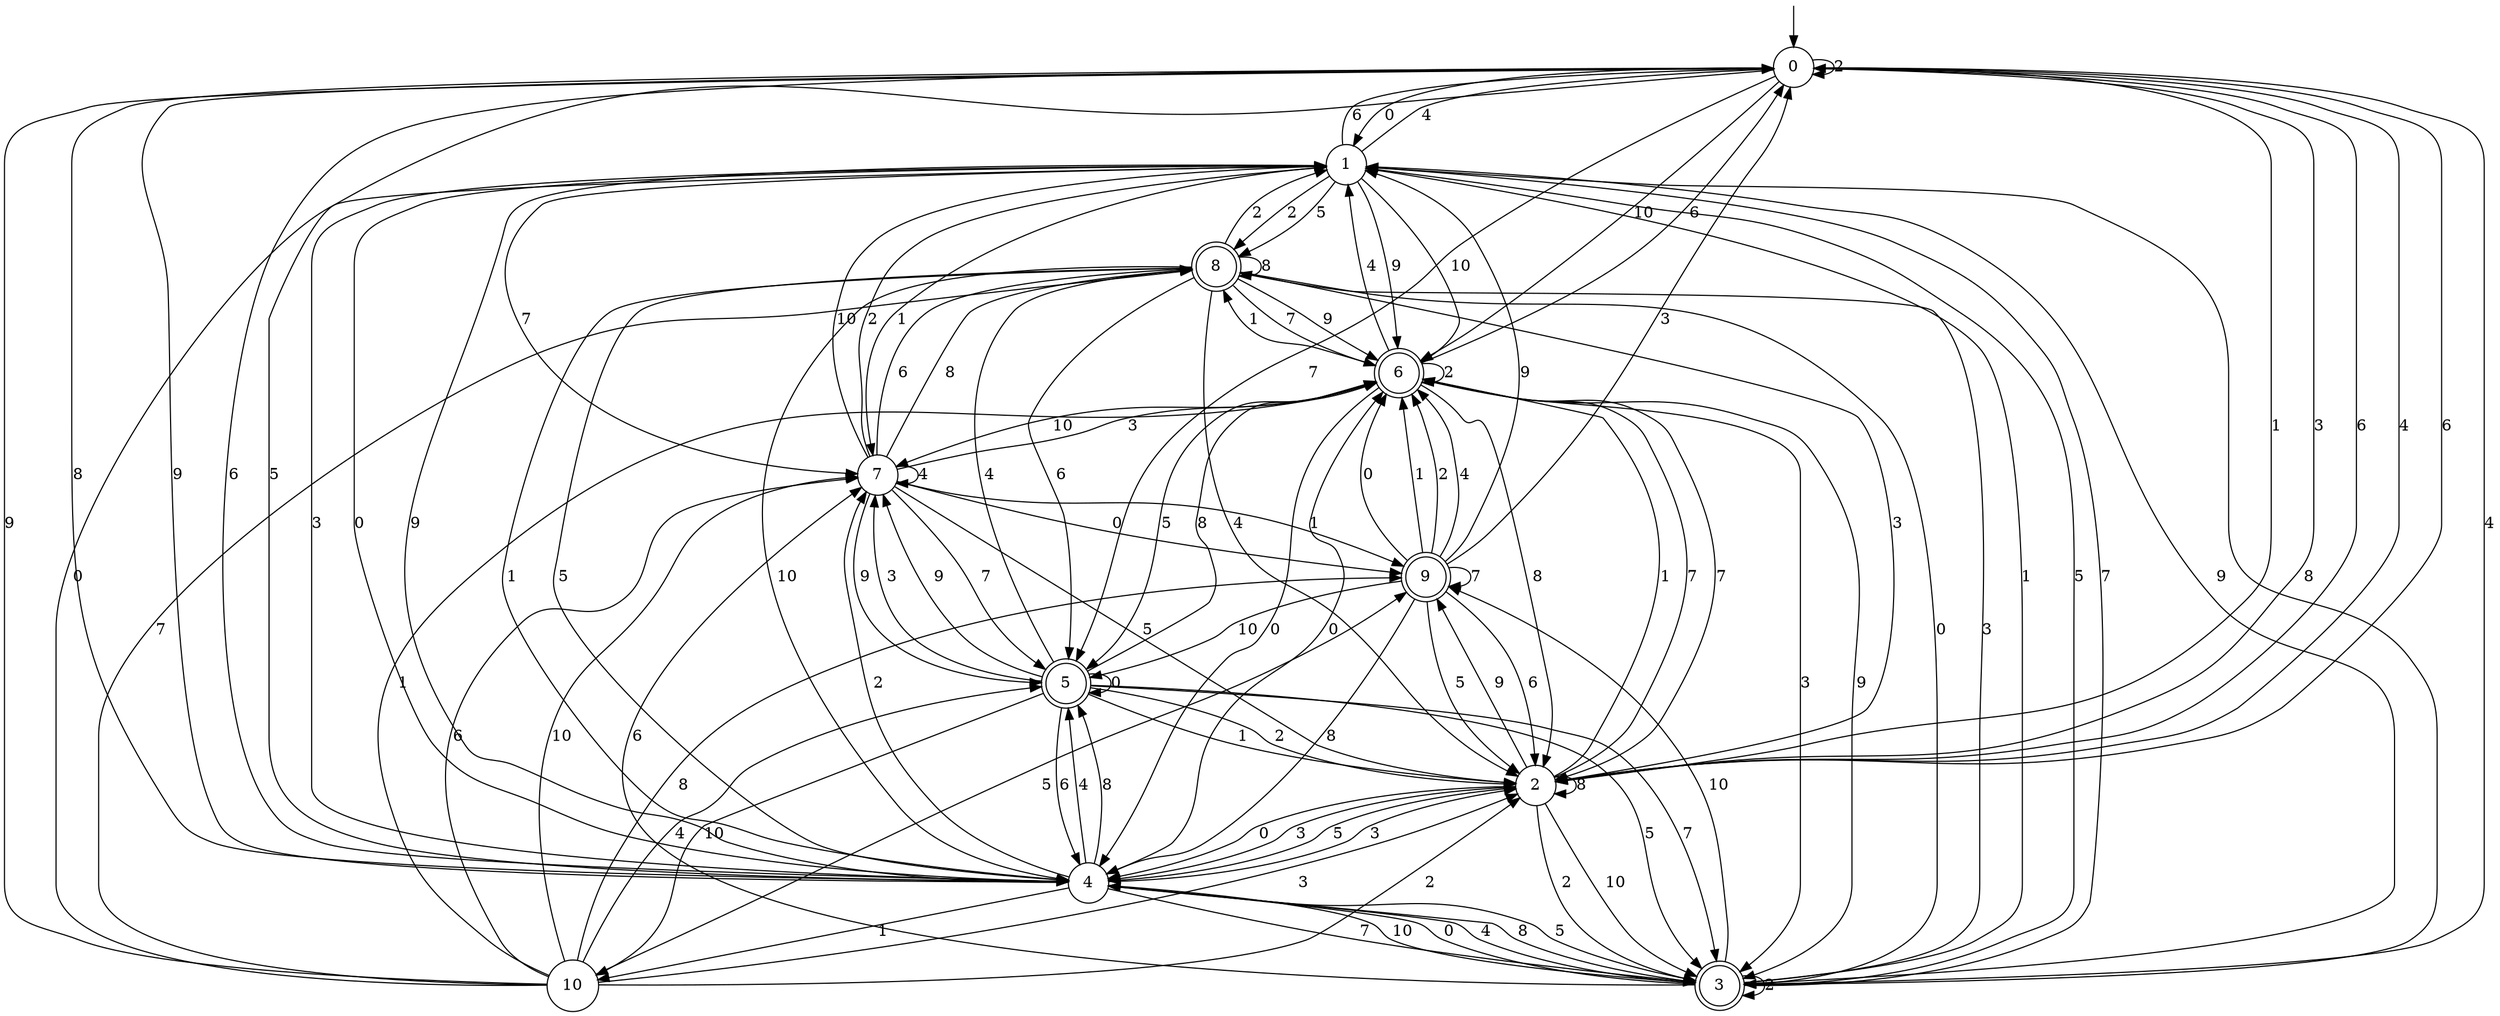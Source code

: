 digraph g {

	s0 [shape="circle" label="0"];
	s1 [shape="circle" label="1"];
	s2 [shape="circle" label="2"];
	s3 [shape="doublecircle" label="3"];
	s4 [shape="circle" label="4"];
	s5 [shape="doublecircle" label="5"];
	s6 [shape="doublecircle" label="6"];
	s7 [shape="circle" label="7"];
	s8 [shape="doublecircle" label="8"];
	s9 [shape="doublecircle" label="9"];
	s10 [shape="circle" label="10"];
	s0 -> s1 [label="0"];
	s0 -> s2 [label="1"];
	s0 -> s0 [label="2"];
	s0 -> s2 [label="3"];
	s0 -> s3 [label="4"];
	s0 -> s4 [label="5"];
	s0 -> s2 [label="6"];
	s0 -> s5 [label="7"];
	s0 -> s4 [label="8"];
	s0 -> s4 [label="9"];
	s0 -> s6 [label="10"];
	s1 -> s4 [label="0"];
	s1 -> s7 [label="1"];
	s1 -> s8 [label="2"];
	s1 -> s4 [label="3"];
	s1 -> s0 [label="4"];
	s1 -> s8 [label="5"];
	s1 -> s0 [label="6"];
	s1 -> s7 [label="7"];
	s1 -> s3 [label="8"];
	s1 -> s6 [label="9"];
	s1 -> s6 [label="10"];
	s2 -> s4 [label="0"];
	s2 -> s6 [label="1"];
	s2 -> s3 [label="2"];
	s2 -> s4 [label="3"];
	s2 -> s0 [label="4"];
	s2 -> s4 [label="5"];
	s2 -> s0 [label="6"];
	s2 -> s6 [label="7"];
	s2 -> s2 [label="8"];
	s2 -> s9 [label="9"];
	s2 -> s3 [label="10"];
	s3 -> s4 [label="0"];
	s3 -> s1 [label="1"];
	s3 -> s3 [label="2"];
	s3 -> s8 [label="3"];
	s3 -> s4 [label="4"];
	s3 -> s1 [label="5"];
	s3 -> s7 [label="6"];
	s3 -> s1 [label="7"];
	s3 -> s4 [label="8"];
	s3 -> s1 [label="9"];
	s3 -> s9 [label="10"];
	s4 -> s6 [label="0"];
	s4 -> s10 [label="1"];
	s4 -> s7 [label="2"];
	s4 -> s2 [label="3"];
	s4 -> s5 [label="4"];
	s4 -> s3 [label="5"];
	s4 -> s0 [label="6"];
	s4 -> s3 [label="7"];
	s4 -> s5 [label="8"];
	s4 -> s1 [label="9"];
	s4 -> s3 [label="10"];
	s5 -> s5 [label="0"];
	s5 -> s2 [label="1"];
	s5 -> s2 [label="2"];
	s5 -> s7 [label="3"];
	s5 -> s8 [label="4"];
	s5 -> s3 [label="5"];
	s5 -> s4 [label="6"];
	s5 -> s3 [label="7"];
	s5 -> s6 [label="8"];
	s5 -> s7 [label="9"];
	s5 -> s10 [label="10"];
	s6 -> s4 [label="0"];
	s6 -> s8 [label="1"];
	s6 -> s6 [label="2"];
	s6 -> s3 [label="3"];
	s6 -> s1 [label="4"];
	s6 -> s5 [label="5"];
	s6 -> s0 [label="6"];
	s6 -> s2 [label="7"];
	s6 -> s2 [label="8"];
	s6 -> s3 [label="9"];
	s6 -> s7 [label="10"];
	s7 -> s9 [label="0"];
	s7 -> s9 [label="1"];
	s7 -> s1 [label="2"];
	s7 -> s6 [label="3"];
	s7 -> s7 [label="4"];
	s7 -> s2 [label="5"];
	s7 -> s8 [label="6"];
	s7 -> s5 [label="7"];
	s7 -> s8 [label="8"];
	s7 -> s5 [label="9"];
	s7 -> s1 [label="10"];
	s8 -> s3 [label="0"];
	s8 -> s4 [label="1"];
	s8 -> s1 [label="2"];
	s8 -> s2 [label="3"];
	s8 -> s2 [label="4"];
	s8 -> s4 [label="5"];
	s8 -> s5 [label="6"];
	s8 -> s6 [label="7"];
	s8 -> s8 [label="8"];
	s8 -> s6 [label="9"];
	s8 -> s4 [label="10"];
	s9 -> s6 [label="0"];
	s9 -> s6 [label="1"];
	s9 -> s6 [label="2"];
	s9 -> s0 [label="3"];
	s9 -> s6 [label="4"];
	s9 -> s2 [label="5"];
	s9 -> s2 [label="6"];
	s9 -> s9 [label="7"];
	s9 -> s4 [label="8"];
	s9 -> s1 [label="9"];
	s9 -> s5 [label="10"];
	s10 -> s1 [label="0"];
	s10 -> s6 [label="1"];
	s10 -> s2 [label="2"];
	s10 -> s2 [label="3"];
	s10 -> s5 [label="4"];
	s10 -> s9 [label="5"];
	s10 -> s7 [label="6"];
	s10 -> s8 [label="7"];
	s10 -> s9 [label="8"];
	s10 -> s0 [label="9"];
	s10 -> s7 [label="10"];

__start0 [label="" shape="none" width="0" height="0"];
__start0 -> s0;

}
